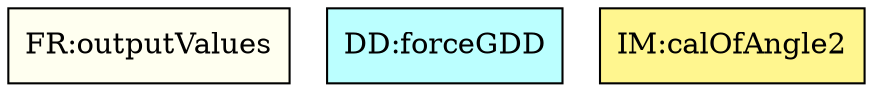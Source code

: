 digraph avsall {


	instance:twoDMotion	[shape=box, color=black, style=filled, fillcolor=mistyrose, label="A:twoDMotion"];
	instance:cartSys	[shape=box, color=black, style=filled, fillcolor=mistyrose, label="A:cartSys"];
	instance:cartSysR	[shape=box, color=black, style=filled, fillcolor=mistyrose, label="A:cartSysR"];
	instance:yAxisDir	[shape=box, color=black, style=filled, fillcolor=mistyrose, label="A:yAxisDir"];

	subgraph A {
	rank="same"
	{instance:twoDMotion, instance:cartSys, instance:cartSysR, instance:yAxisDir}
	}

	dataDefn:velocity	[shape=box, color=black, style=filled, fillcolor=paleturquoise1, label="DD:velocityGDD"];
	dataDefn:p_x1	[shape=box, color=black, style=filled, fillcolor=paleturquoise1, label="DD:positionXDD1"];
	dataDefn:p_y1	[shape=box, color=black, style=filled, fillcolor=paleturquoise1, label="DD:positionYDD1"];
	dataDefn:p_x2	[shape=box, color=black, style=filled, fillcolor=paleturquoise1, label="DD:positionXDD2"];
	dataDefn:p_y2	[shape=box, color=black, style=filled, fillcolor=paleturquoise1, label="DD:positionYDD2"];
	dataDefn:acceleration	[shape=box, color=black, style=filled, fillcolor=paleturquoise1, label="DD:accelerationGDD"];
	dataDefn:F_mv1	[shape=box, color=black, style=filled, fillcolor=paleturquoise1, label="DD:forceGDD"];

	subgraph DD {
	rank="same"
	{dataDefn:velocity, dataDefn:p_x1, dataDefn:p_y1, dataDefn:p_x2, dataDefn:p_y2, dataDefn:acceleration, dataDefn:F_mv1}
	}

	theory:accelerationTM	[shape=box, color=black, style=filled, fillcolor=pink, label="TM:acceleration"];
	theory:velocityTM	[shape=box, color=black, style=filled, fillcolor=pink, label="TM:velocity"];
	theory:newtonSL	[shape=box, color=black, style=filled, fillcolor=pink, label="TM:NewtonSecLawMot"];

	subgraph TM {
	rank="same"
	{theory:accelerationTM, theory:velocityTM, theory:newtonSL}
	}

	theory:v_mv1	[shape=box, color=black, style=filled, fillcolor=palegreen, label="GD:multivectorVelocity1"];
	theory:v_mv2	[shape=box, color=black, style=filled, fillcolor=palegreen, label="GD:multivectorVelocity2"];
	theory:a_mv1	[shape=box, color=black, style=filled, fillcolor=palegreen, label="GD:multivectorAcceleration1"];
	theory:a_mv2	[shape=box, color=black, style=filled, fillcolor=palegreen, label="GD:multivectorAcceleration2"];
	theory:F_mv1	[shape=box, color=black, style=filled, fillcolor=palegreen, label="GD:multivectorForce1"];
	theory:F_mv2	[shape=box, color=black, style=filled, fillcolor=palegreen, label="GD:multivectorForce2"];

	subgraph GD {
	rank="same"
	{theory:v_mv1, theory:v_mv2, theory:a_mv1, theory:a_mv2, theory:F_mv1, theory:F_mv2}
	}

	theory:angleIM1	[shape=box, color=black, style=filled, fillcolor=khaki1, label="IM:calOfAngle1"];
	theory:angleIM2	[shape=box, color=black, style=filled, fillcolor=khaki1, label="IM:calOfAngle2"];

	subgraph IM {
	rank="same"
	{theory:angleIM1, theory:angleIM2}
	}

	instance:correct	[shape=box, color=black, style=filled, fillcolor=ivory, label="NFR:correct"];
	instance:portable	[shape=box, color=black, style=filled, fillcolor=ivory, label="NFR:portable"];
	instance:inputValues	[shape=box, color=black, style=filled, fillcolor=ivory, label="FR:inputValues"];
	instance:verifyInptVals	[shape=box, color=black, style=filled, fillcolor=ivory, label="FR:verifyInptVals"];
	instance:calcAng	[shape=box, color=black, style=filled, fillcolor=ivory, label="FR:calcAng"];
	instance:outputValues	[shape=box, color=black, style=filled, fillcolor=ivory, label="FR:outputValues"];

	subgraph NFR {
	rank="same"
	{instance:correct, instance:portable, instance:inputValues, instance:verifyInptVals, instance:calcAng, instance:outputValues}
	}

}
